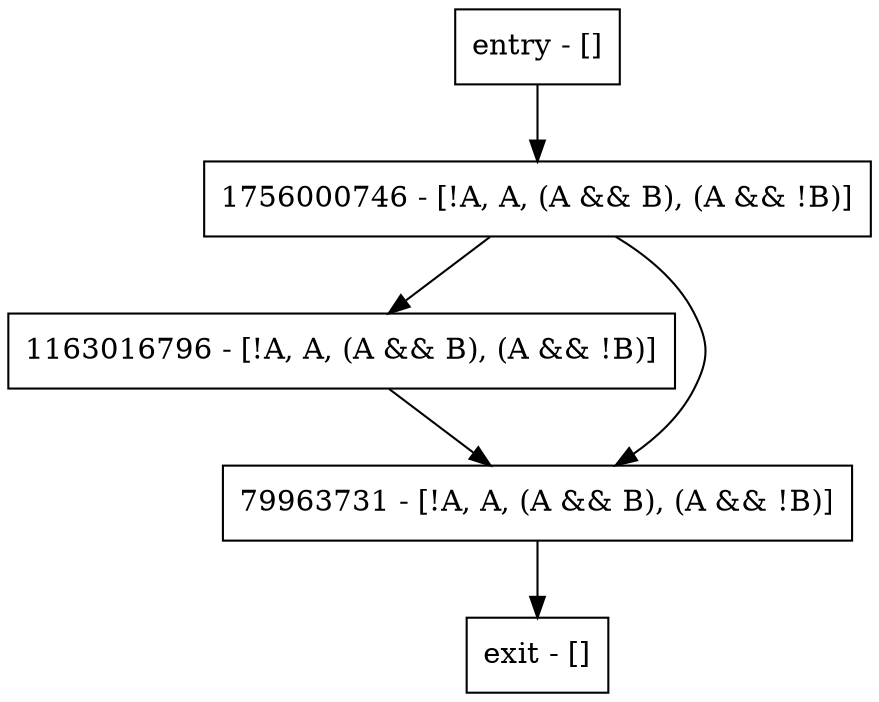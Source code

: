 digraph main {
node [shape=record];
entry [label="entry - []"];
exit [label="exit - []"];
1756000746 [label="1756000746 - [!A, A, (A && B), (A && !B)]"];
1163016796 [label="1163016796 - [!A, A, (A && B), (A && !B)]"];
79963731 [label="79963731 - [!A, A, (A && B), (A && !B)]"];
entry;
exit;
entry -> 1756000746;
1756000746 -> 1163016796;
1756000746 -> 79963731;
1163016796 -> 79963731;
79963731 -> exit;
}
